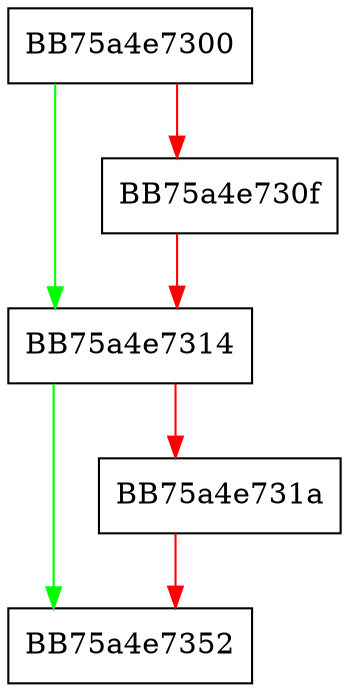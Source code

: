 digraph cleanup {
  node [shape="box"];
  graph [splines=ortho];
  BB75a4e7300 -> BB75a4e7314 [color="green"];
  BB75a4e7300 -> BB75a4e730f [color="red"];
  BB75a4e730f -> BB75a4e7314 [color="red"];
  BB75a4e7314 -> BB75a4e7352 [color="green"];
  BB75a4e7314 -> BB75a4e731a [color="red"];
  BB75a4e731a -> BB75a4e7352 [color="red"];
}